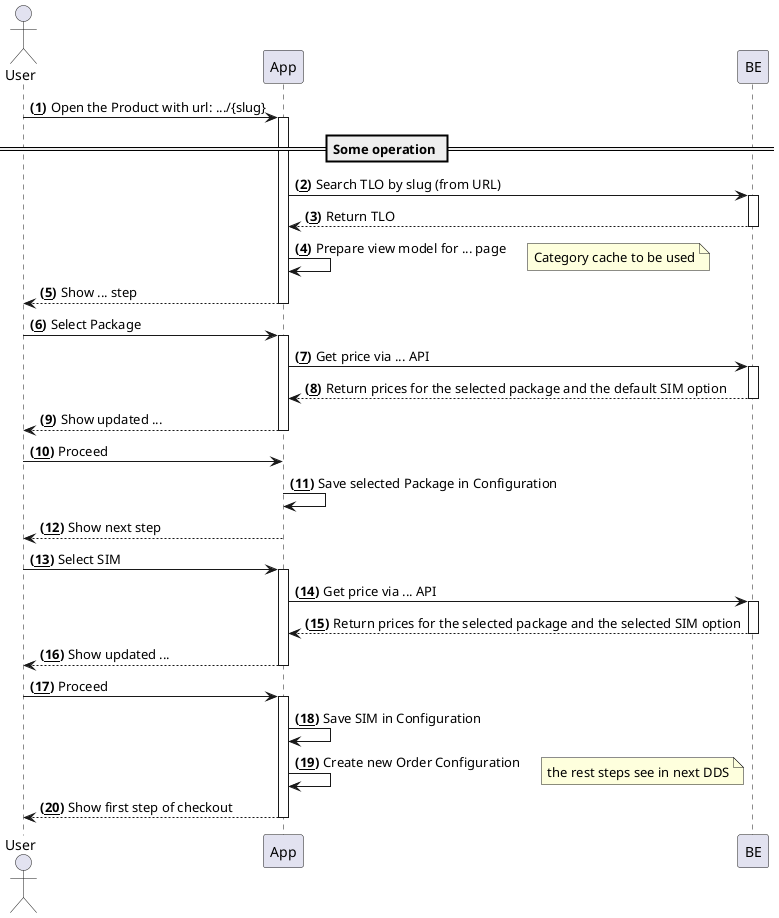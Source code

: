 @startuml
actor User as u
participant App as p
participant BE as t

autonumber "<b>(<u>##</u>)"

u -> p: Open the Product with url: .../{slug}

activate p
== Some operation ==
p -> t: Search TLO by slug (from URL)
activate t
t --> p: Return TLO
deactivate t

p -> p: Prepare view model for ... page
note right
    Category cache to be used
end note

p --> u: Show ... step
deactivate p
        u -> p: Select Package
        activate p
        p -> t: Get price via ... API
		activate t
		t --> p: Return prices for the selected package and the default SIM option
		deactivate t          
	p --> u: Show updated ...
	deactivate p
        u -> p: Proceed
        p -> p: Save selected Package in Configuration
p --> u: Show next step
deactivate p
u -> p: Select SIM
activate p
p -> t: Get price via ... API
activate t
t --> p: Return prices for the selected package and the selected SIM option
deactivate t    
p --> u: Show updated ...
deactivate p
u -> p: Proceed
activate p
p -> p: Save SIM in Configuration
p -> p: Create new Order Configuration
note right
the rest steps see in next DDS
end note
p --> u: Show first step of checkout
deactivate p
@enduml